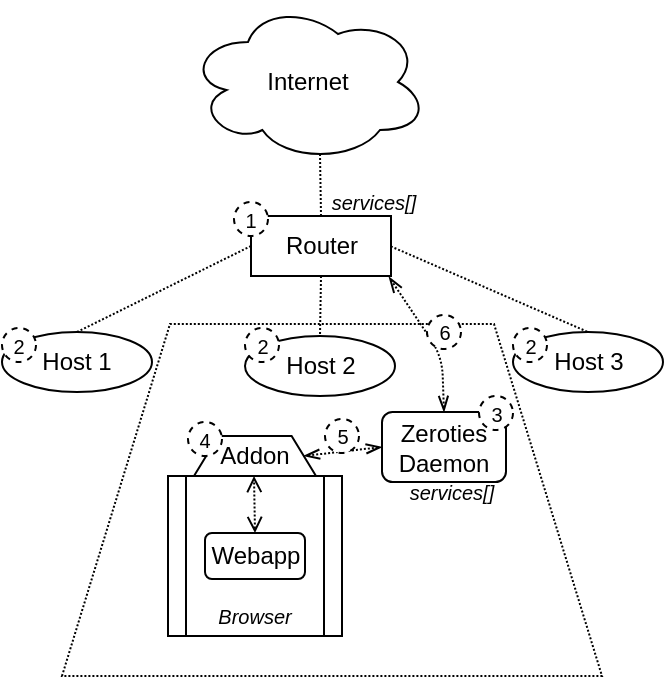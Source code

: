 <mxfile version="10.6.3" type="device"><diagram id="ULopaof1t06EK4Z7c6Jq" name="Page-1"><mxGraphModel dx="355" dy="285" grid="1" gridSize="10" guides="1" tooltips="1" connect="1" arrows="1" fold="1" page="1" pageScale="1" pageWidth="850" pageHeight="1100" math="0" shadow="0"><root><mxCell id="0"/><mxCell id="1" parent="0"/><mxCell id="Eq__s5fo70F9xAGKBuyM-28" value="" style="shape=trapezoid;perimeter=trapezoidPerimeter;whiteSpace=wrap;html=1;dashed=1;dashPattern=1 1;" vertex="1" parent="1"><mxGeometry x="310" y="224" width="270" height="176" as="geometry"/></mxCell><mxCell id="Eq__s5fo70F9xAGKBuyM-1" value="Internet" style="ellipse;shape=cloud;whiteSpace=wrap;html=1;" vertex="1" parent="1"><mxGeometry x="373" y="63" width="120" height="80" as="geometry"/></mxCell><mxCell id="Eq__s5fo70F9xAGKBuyM-3" value="Router" style="rounded=0;whiteSpace=wrap;html=1;" vertex="1" parent="1"><mxGeometry x="404.5" y="170" width="70" height="30" as="geometry"/></mxCell><mxCell id="Eq__s5fo70F9xAGKBuyM-6" value="Host 1" style="ellipse;whiteSpace=wrap;html=1;" vertex="1" parent="1"><mxGeometry x="280" y="228" width="75" height="30" as="geometry"/></mxCell><mxCell id="Eq__s5fo70F9xAGKBuyM-7" value="Host 2" style="ellipse;whiteSpace=wrap;html=1;" vertex="1" parent="1"><mxGeometry x="401.5" y="230" width="75" height="30" as="geometry"/></mxCell><mxCell id="Eq__s5fo70F9xAGKBuyM-8" value="Host 3" style="ellipse;whiteSpace=wrap;html=1;" vertex="1" parent="1"><mxGeometry x="535.5" y="228" width="75" height="30" as="geometry"/></mxCell><mxCell id="Eq__s5fo70F9xAGKBuyM-13" value="Zeroties&lt;br&gt;Daemon" style="rounded=1;whiteSpace=wrap;html=1;" vertex="1" parent="1"><mxGeometry x="470" y="268" width="62" height="35" as="geometry"/></mxCell><mxCell id="Eq__s5fo70F9xAGKBuyM-16" value="&lt;font style=&quot;font-size: 10px&quot;&gt;&lt;i&gt;services[]&lt;/i&gt;&lt;/font&gt;" style="text;html=1;strokeColor=none;fillColor=none;align=center;verticalAlign=middle;whiteSpace=wrap;rounded=0;" vertex="1" parent="1"><mxGeometry x="431" y="153" width="70" height="20" as="geometry"/></mxCell><mxCell id="Eq__s5fo70F9xAGKBuyM-20" value="" style="shape=process;whiteSpace=wrap;html=1;backgroundOutline=1;" vertex="1" parent="1"><mxGeometry x="363" y="300" width="87" height="80" as="geometry"/></mxCell><mxCell id="Eq__s5fo70F9xAGKBuyM-21" value="Addon" style="shape=trapezoid;perimeter=trapezoidPerimeter;whiteSpace=wrap;html=1;" vertex="1" parent="1"><mxGeometry x="376" y="280" width="61" height="20" as="geometry"/></mxCell><mxCell id="Eq__s5fo70F9xAGKBuyM-29" value="" style="endArrow=none;dashed=1;html=1;dashPattern=1 1;entryX=0;entryY=0.5;entryDx=0;entryDy=0;exitX=0.5;exitY=0;exitDx=0;exitDy=0;" edge="1" parent="1" source="Eq__s5fo70F9xAGKBuyM-6" target="Eq__s5fo70F9xAGKBuyM-3"><mxGeometry width="50" height="50" relative="1" as="geometry"><mxPoint x="390" y="180" as="sourcePoint"/><mxPoint x="440" y="130" as="targetPoint"/></mxGeometry></mxCell><mxCell id="Eq__s5fo70F9xAGKBuyM-30" value="" style="endArrow=none;dashed=1;html=1;dashPattern=1 1;entryX=0.5;entryY=0;entryDx=0;entryDy=0;exitX=1;exitY=0.5;exitDx=0;exitDy=0;" edge="1" parent="1" target="Eq__s5fo70F9xAGKBuyM-8"><mxGeometry width="50" height="50" relative="1" as="geometry"><mxPoint x="474.405" y="185.19" as="sourcePoint"/><mxPoint x="524.881" y="185.19" as="targetPoint"/></mxGeometry></mxCell><mxCell id="Eq__s5fo70F9xAGKBuyM-31" value="" style="endArrow=none;dashed=1;html=1;dashPattern=1 1;entryX=0.5;entryY=0;entryDx=0;entryDy=0;exitX=0.5;exitY=1;exitDx=0;exitDy=0;" edge="1" parent="1" source="Eq__s5fo70F9xAGKBuyM-3" target="Eq__s5fo70F9xAGKBuyM-7"><mxGeometry width="50" height="50" relative="1" as="geometry"><mxPoint x="484.405" y="195.19" as="sourcePoint"/><mxPoint x="540.143" y="195.19" as="targetPoint"/></mxGeometry></mxCell><mxCell id="Eq__s5fo70F9xAGKBuyM-32" value="" style="endArrow=none;dashed=1;html=1;dashPattern=1 1;entryX=0.5;entryY=0;entryDx=0;entryDy=0;exitX=0.55;exitY=0.95;exitDx=0;exitDy=0;exitPerimeter=0;" edge="1" parent="1" source="Eq__s5fo70F9xAGKBuyM-1" target="Eq__s5fo70F9xAGKBuyM-3"><mxGeometry width="50" height="50" relative="1" as="geometry"><mxPoint x="439.167" y="129.952" as="sourcePoint"/><mxPoint x="438.69" y="159.952" as="targetPoint"/></mxGeometry></mxCell><mxCell id="Eq__s5fo70F9xAGKBuyM-33" value="&lt;font style=&quot;font-size: 10px&quot;&gt;&lt;i&gt;services[]&lt;/i&gt;&lt;/font&gt;" style="text;html=1;strokeColor=none;fillColor=none;align=center;verticalAlign=middle;whiteSpace=wrap;rounded=0;" vertex="1" parent="1"><mxGeometry x="470" y="298" width="70" height="20" as="geometry"/></mxCell><mxCell id="Eq__s5fo70F9xAGKBuyM-34" value="" style="endArrow=openThin;startArrow=openThin;html=1;dashed=1;dashPattern=1 1;entryX=0.985;entryY=1.014;entryDx=0;entryDy=0;entryPerimeter=0;endFill=0;startFill=0;exitX=0.5;exitY=0;exitDx=0;exitDy=0;" edge="1" parent="1" source="Eq__s5fo70F9xAGKBuyM-13" target="Eq__s5fo70F9xAGKBuyM-3"><mxGeometry width="50" height="50" relative="1" as="geometry"><mxPoint x="519" y="275" as="sourcePoint"/><mxPoint x="330" y="420" as="targetPoint"/><Array as="points"><mxPoint x="500" y="240"/></Array></mxGeometry></mxCell><mxCell id="Eq__s5fo70F9xAGKBuyM-37" value="" style="endArrow=openThin;startArrow=openThin;html=1;dashed=1;dashPattern=1 1;entryX=0;entryY=0.5;entryDx=0;entryDy=0;exitX=1;exitY=0.5;exitDx=0;exitDy=0;endFill=0;startFill=0;" edge="1" parent="1" source="Eq__s5fo70F9xAGKBuyM-21" target="Eq__s5fo70F9xAGKBuyM-13"><mxGeometry width="50" height="50" relative="1" as="geometry"><mxPoint x="450" y="340" as="sourcePoint"/><mxPoint x="500" y="290" as="targetPoint"/></mxGeometry></mxCell><mxCell id="Eq__s5fo70F9xAGKBuyM-43" value="Webapp" style="rounded=1;whiteSpace=wrap;html=1;" vertex="1" parent="1"><mxGeometry x="381.5" y="328.5" width="50" height="23" as="geometry"/></mxCell><mxCell id="Eq__s5fo70F9xAGKBuyM-44" value="" style="endArrow=open;startArrow=open;html=1;dashed=1;dashPattern=1 1;exitX=0.5;exitY=0;exitDx=0;exitDy=0;endFill=0;startFill=0;" edge="1" parent="1" source="Eq__s5fo70F9xAGKBuyM-43"><mxGeometry width="50" height="50" relative="1" as="geometry"><mxPoint x="441.095" y="299.952" as="sourcePoint"/><mxPoint x="406" y="300" as="targetPoint"/></mxGeometry></mxCell><mxCell id="Eq__s5fo70F9xAGKBuyM-45" value="&lt;font style=&quot;font-size: 10px&quot;&gt;&lt;i&gt;Browser&lt;/i&gt;&lt;/font&gt;" style="text;html=1;strokeColor=none;fillColor=none;align=center;verticalAlign=middle;whiteSpace=wrap;rounded=0;" vertex="1" parent="1"><mxGeometry x="376" y="363" width="61" height="14" as="geometry"/></mxCell><mxCell id="Eq__s5fo70F9xAGKBuyM-46" value="&lt;font style=&quot;font-size: 10px&quot;&gt;1&lt;/font&gt;" style="ellipse;whiteSpace=wrap;html=1;aspect=fixed;dashed=1;" vertex="1" parent="1"><mxGeometry x="396" y="163" width="17" height="17" as="geometry"/></mxCell><mxCell id="Eq__s5fo70F9xAGKBuyM-47" value="&lt;font style=&quot;font-size: 10px&quot;&gt;2&lt;/font&gt;" style="ellipse;whiteSpace=wrap;html=1;aspect=fixed;dashed=1;" vertex="1" parent="1"><mxGeometry x="280" y="226" width="17" height="17" as="geometry"/></mxCell><mxCell id="Eq__s5fo70F9xAGKBuyM-49" value="&lt;font style=&quot;font-size: 10px&quot;&gt;2&lt;/font&gt;" style="ellipse;whiteSpace=wrap;html=1;aspect=fixed;dashed=1;" vertex="1" parent="1"><mxGeometry x="401.5" y="226" width="17" height="17" as="geometry"/></mxCell><mxCell id="Eq__s5fo70F9xAGKBuyM-50" value="&lt;font style=&quot;font-size: 10px&quot;&gt;2&lt;/font&gt;" style="ellipse;whiteSpace=wrap;html=1;aspect=fixed;dashed=1;" vertex="1" parent="1"><mxGeometry x="535.5" y="226" width="17" height="17" as="geometry"/></mxCell><mxCell id="Eq__s5fo70F9xAGKBuyM-51" value="&lt;font style=&quot;font-size: 10px&quot;&gt;3&lt;/font&gt;" style="ellipse;whiteSpace=wrap;html=1;aspect=fixed;dashed=1;" vertex="1" parent="1"><mxGeometry x="518.5" y="260" width="17" height="17" as="geometry"/></mxCell><mxCell id="Eq__s5fo70F9xAGKBuyM-52" value="&lt;font style=&quot;font-size: 10px&quot;&gt;4&lt;/font&gt;" style="ellipse;whiteSpace=wrap;html=1;aspect=fixed;dashed=1;" vertex="1" parent="1"><mxGeometry x="373" y="273" width="17" height="17" as="geometry"/></mxCell><mxCell id="Eq__s5fo70F9xAGKBuyM-53" value="&lt;font style=&quot;font-size: 10px&quot;&gt;5&lt;/font&gt;" style="ellipse;whiteSpace=wrap;html=1;aspect=fixed;dashed=1;" vertex="1" parent="1"><mxGeometry x="441.5" y="271.5" width="17" height="17" as="geometry"/></mxCell><mxCell id="Eq__s5fo70F9xAGKBuyM-54" value="&lt;font style=&quot;font-size: 10px&quot;&gt;6&lt;/font&gt;" style="ellipse;whiteSpace=wrap;html=1;aspect=fixed;dashed=1;" vertex="1" parent="1"><mxGeometry x="492.5" y="219.5" width="17" height="17" as="geometry"/></mxCell></root></mxGraphModel></diagram></mxfile>